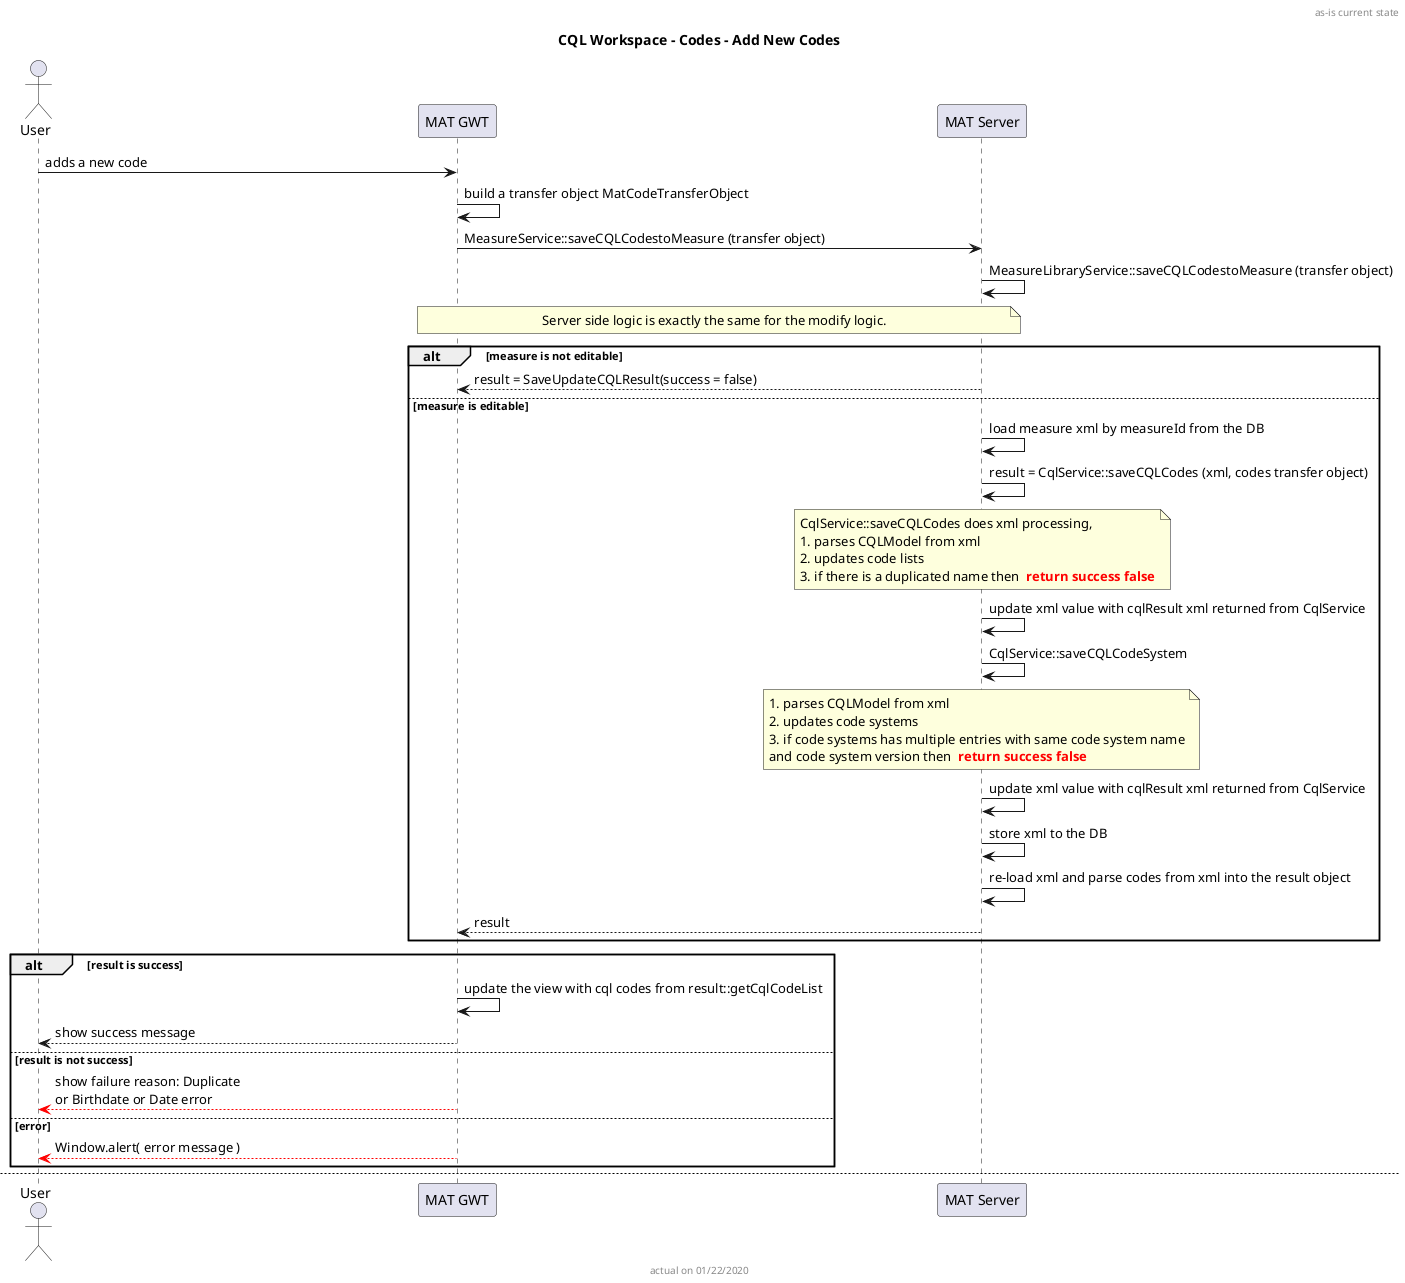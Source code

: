 @startuml
header as-is current state

actor User order 10
participant "MAT GWT" as gwt order 20
participant "MAT Server" as srv order 30

title CQL Workspace - Codes - Add New Codes
User -> gwt: adds a new code
gwt -> gwt: build a transfer object MatCodeTransferObject
gwt -> srv: MeasureService::saveCQLCodestoMeasure (transfer object)
srv -> srv: MeasureLibraryService::saveCQLCodestoMeasure (transfer object)
note over gwt,srv
    Server side logic is exactly the same for the modify logic.
end note
alt measure is not editable
    srv --> gwt:  result = SaveUpdateCQLResult(success = false)
else measure is editable
    srv -> srv: load measure xml by measureId from the DB
    srv -> srv: result = CqlService::saveCQLCodes (xml, codes transfer object)
    note over srv
        CqlService::saveCQLCodes does xml processing,
        # parses CQLModel from xml
        # updates code lists
        # if there is a duplicated name then <b><color #RED> return success false
    end note
    srv -> srv: update xml value with cqlResult xml returned from CqlService
    srv -> srv: CqlService::saveCQLCodeSystem
    note over srv
        # parses CQLModel from xml
        # updates code systems
        # if code systems has multiple entries with same code system name
        and code system version then <b><color #RED> return success false
    end note
    srv -> srv: update xml value with cqlResult xml returned from CqlService
    srv -> srv: store xml to the DB
    srv -> srv: re-load xml and parse codes from xml into the result object
    srv --> gwt: result
end
alt result is success
    gwt -> gwt: update the view with cql codes from result::getCqlCodeList
    gwt --> User: show success message
else result is not success
    gwt --[#red]> User: show failure reason: Duplicate \nor Birthdate or Date error
else error
    gwt --[#red]> User: Window.alert( error message )
end

'------------------------------------------------------
newpage CQL Workspace - Codes - Paste Codes
User -> gwt: codes are pasted
opt clipboard doesn't contain codes
    gwt --[#red]> User: show error <color #RED>CLIPBOARD DOES NOT CONTAIN CODES
    destroy gwt
end
gwt -> gwt: prepare a list of cqlcodes to paste
gwt -> srv: MeasureService::saveCQLCodeListToMeasure(list of cqlcodes to paste, measureId)
srv -> srv: MeasureLibraryService::saveCQLCodestoMeasure (transfer object)
alt measure is not editable
    srv --> gwt:  result = SaveUpdateCQLResult(success = false)
else measure is editable
    srv -> srv: load measure xml by measureId from the DB
    loop over cql codes to pate
        srv -> srv: prepare transfer object from the current code
        srv -> srv: CqlService::saveCQLCodes (xml, code)
        srv -> srv: update xml with cqlLookUp
        srv -> srv: create a code system object from the code
        srv -> srv: CqlService::saveCQLCodeSystem (xml, code system)
        srv -> srv: update xml with cqlLookUp
        note over srv
            This logic is quite similar to modify logic,
            it's just running in a cycle over the list of the codes.
        end note
    end
    srv -> srv: persist measure xml in the DB
    srv -> srv: update result with CQLModel and CQL code list
    srv --> gwt: result
end
alt result is success or not success
    gwt -> gwt: update the view with cql codes from result::getCqlCodeList
    gwt --> User: show message: SUCCESSFULLY PASTED CODES IN MEASURE
else error
    gwt --[#red]> User: Window.alert( error message )
    destroy gwt
end

'------------------------------------------------------
newpage CQL Workspace - Codes - Modify Codes
User -> gwt: modifies a code
gwt -> gwt: build a transfer object MatCodeTransferObject(object with id, cqlCode, codeList)
gwt -> gwt: remove from the list of applied codes by id
opt applied codes contain a code with same display name
    gwt --[#red]> User: show error 'Duplicate - already exists. Please add a unique suffix'
    destroy gwt
end
gwt -> srv: MeasureService::saveCQLCodestoMeasure (transfer object)
srv -> srv: MeasureLibraryService::saveCQLCodestoMeasure (transfer object)
alt measure is not editable
    srv --> gwt:  result = SaveUpdateCQLResult(success = false)
else measure is editable
    srv -> srv: load measure xml by measureId from the DB
    srv -> srv: result = CqlService::saveCQLCodes (xml, codes transfer object)
    note over srv
        CqlService::saveCQLCodes does xml processing,
        # parses CQLModel from xml
        # updates code lists
        # if there is a duplicated name then <b><color #RED> return success false
    end note
    srv -> srv: update xml value with cqlResult xml returned from CqlService
    srv -> srv: CqlService::saveCQLCodeSystem
    note over srv
        # parses CQLModel from xml
        # updates code systems
        # if code systems has multiple entries with same code system name
        and code system version then <b><color #RED> return success false
    end note
    srv -> srv: update xml value with cqlResult xml returned from CqlService

    srv -> srv: store xml to the DB
    srv -> srv: re-load xml and parse codes from xml into the result object
    srv --> gwt: result
end
alt result is success
    gwt -> gwt: update the view with cql codes from result::getCqlCodeList
    gwt --> User: show success message
else error
    gwt --[#red]> User: Window.alert( error message )
end

'------------------------------------------------------
newpage CQL Workspace - Codes - Delete Codes
User -> gwt: delete code / confirmed
gwt -> srv: MeasureService::deleteCode (\n\tcurrent selected codes id, \n\tmeasureId)
srv -> srv: MeasureLibraryService::deleteCode (\n\tcodeId, \n\tmeasureId)
alt measure is not editable
    srv --> gwt:  result = SaveUpdateCQLResult(success = false)
else measure is editable
    srv -> srv: load measure xml by measureId from the DB
    srv -> srv: result = CqlService :: deleteCode (xml, codeId)
    note over srv
        CqlService :: deleteCode does xml processing,
        # looks for a xml node which corresponds to the codeId with /cqlLookUp//code[@id=codeId xpath
        # the xml node is parsed into codeOID, codeName, codeSysteOID, codeSystemVersion
        # if code system is not used by another codes it's removed
        # the xml node is removed
        # <b>cql code, xml doc and code lists</b> are updated and stored in the <b>result
    end note
    srv -> srv: update xml value with cqlResult xml returned from CqlService
    srv -> srv: store xml to the DB
    srv -> srv: re-load xml and parse codes from xml into the result object
    srv --> gwt: result
    note over srv #FFAAAA
            <b>Remark!</b> why do we need to re-load xml from the DB and re-load codes?
    end note
end
alt result is success
    gwt -> gwt: update the view with cql codes from result::getCqlCodeList
    gwt --> User: show success message
else result is not success
    gwt --[#red]> User: show error "Unable to delete."
else error
    gwt --[#red]> User: Window.alert( error message )
end

footer actual on 01/22/2020

@enduml